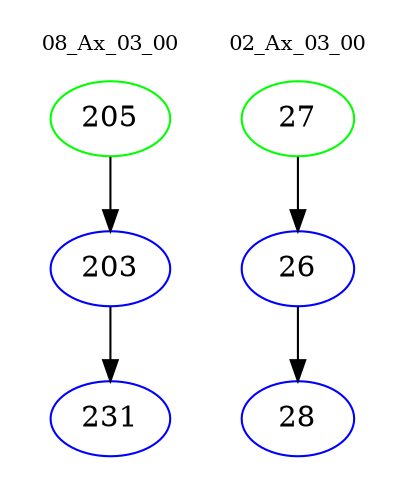 digraph{
subgraph cluster_0 {
color = white
label = "08_Ax_03_00";
fontsize=10;
T0_205 [label="205", color="green"]
T0_205 -> T0_203 [color="black"]
T0_203 [label="203", color="blue"]
T0_203 -> T0_231 [color="black"]
T0_231 [label="231", color="blue"]
}
subgraph cluster_1 {
color = white
label = "02_Ax_03_00";
fontsize=10;
T1_27 [label="27", color="green"]
T1_27 -> T1_26 [color="black"]
T1_26 [label="26", color="blue"]
T1_26 -> T1_28 [color="black"]
T1_28 [label="28", color="blue"]
}
}
